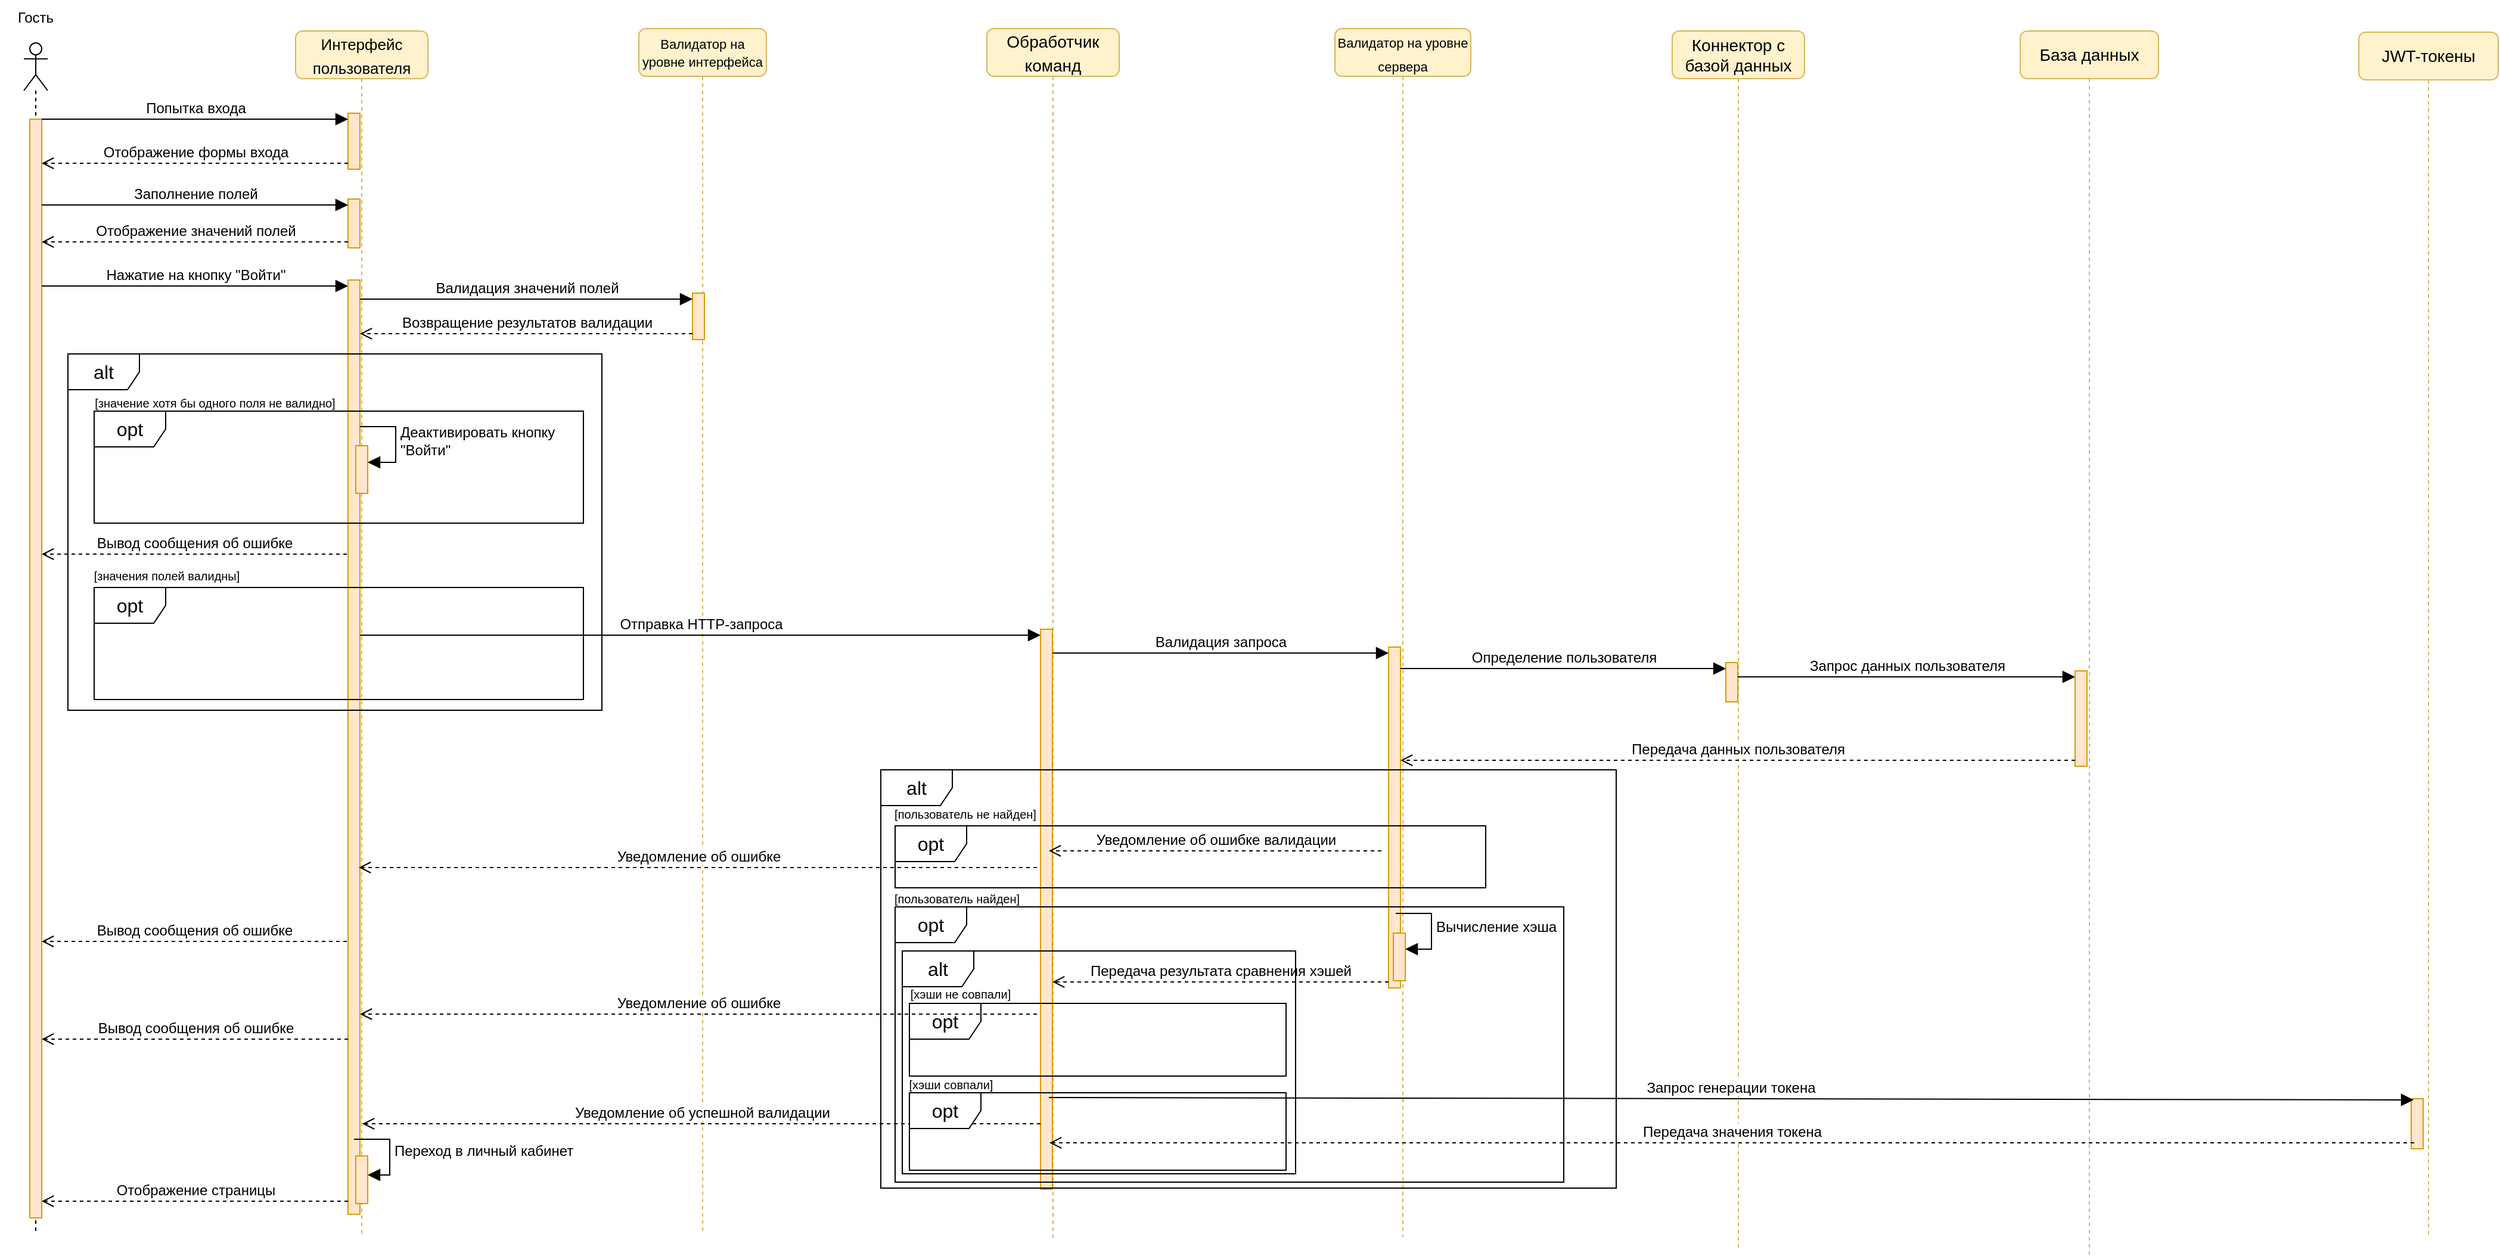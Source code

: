 <mxfile version="24.0.7" type="device">
  <diagram name="Страница — 1" id="kF0EPSP_DVAli1l86mHS">
    <mxGraphModel dx="888" dy="647" grid="0" gridSize="10" guides="1" tooltips="1" connect="1" arrows="1" fold="1" page="0" pageScale="1" pageWidth="827" pageHeight="1169" math="0" shadow="0">
      <root>
        <mxCell id="0" />
        <mxCell id="1" parent="0" />
        <mxCell id="QwzSk42xVicqDJRy7m8V-15" value="&lt;font style=&quot;font-size: 13px;&quot;&gt;Интерфейс пользователя&lt;/font&gt;" style="shape=umlLifeline;perimeter=lifelinePerimeter;whiteSpace=wrap;html=1;container=1;dropTarget=0;collapsible=0;recursiveResize=0;outlineConnect=0;portConstraint=eastwest;newEdgeStyle={&quot;curved&quot;:0,&quot;rounded&quot;:0};fontSize=16;fillColor=#fff2cc;strokeColor=#d6b656;rounded=1;" parent="1" vertex="1">
          <mxGeometry x="-91" y="-86" width="111" height="1010" as="geometry" />
        </mxCell>
        <mxCell id="QwzSk42xVicqDJRy7m8V-24" value="" style="html=1;points=[[0,0,0,0,5],[0,1,0,0,-5],[1,0,0,0,5],[1,1,0,0,-5]];perimeter=orthogonalPerimeter;outlineConnect=0;targetShapes=umlLifeline;portConstraint=eastwest;newEdgeStyle={&quot;curved&quot;:0,&quot;rounded&quot;:0};fontSize=16;fillColor=#ffe6cc;strokeColor=#d79b00;" parent="QwzSk42xVicqDJRy7m8V-15" vertex="1">
          <mxGeometry x="44" y="69" width="10" height="47" as="geometry" />
        </mxCell>
        <mxCell id="QwzSk42xVicqDJRy7m8V-27" value="" style="html=1;points=[[0,0,0,0,5],[0,1,0,0,-5],[1,0,0,0,5],[1,1,0,0,-5]];perimeter=orthogonalPerimeter;outlineConnect=0;targetShapes=umlLifeline;portConstraint=eastwest;newEdgeStyle={&quot;curved&quot;:0,&quot;rounded&quot;:0};fontSize=16;fillColor=#ffe6cc;strokeColor=#d79b00;" parent="QwzSk42xVicqDJRy7m8V-15" vertex="1">
          <mxGeometry x="44" y="141" width="10" height="41" as="geometry" />
        </mxCell>
        <mxCell id="QwzSk42xVicqDJRy7m8V-41" value="" style="html=1;points=[[0,0,0,0,5],[0,1,0,0,-5],[1,0,0,0,5],[1,1,0,0,-5]];perimeter=orthogonalPerimeter;outlineConnect=0;targetShapes=umlLifeline;portConstraint=eastwest;newEdgeStyle={&quot;curved&quot;:0,&quot;rounded&quot;:0};fontSize=16;fillColor=#ffe6cc;strokeColor=#d79b00;" parent="QwzSk42xVicqDJRy7m8V-15" vertex="1">
          <mxGeometry x="44" y="209" width="10" height="784" as="geometry" />
        </mxCell>
        <mxCell id="QwzSk42xVicqDJRy7m8V-45" value="" style="html=1;points=[[0,0,0,0,5],[0,1,0,0,-5],[1,0,0,0,5],[1,1,0,0,-5]];perimeter=orthogonalPerimeter;outlineConnect=0;targetShapes=umlLifeline;portConstraint=eastwest;newEdgeStyle={&quot;curved&quot;:0,&quot;rounded&quot;:0};fontSize=16;fillColor=#ffe6cc;strokeColor=#d79b00;" parent="QwzSk42xVicqDJRy7m8V-15" vertex="1">
          <mxGeometry x="50.5" y="348" width="10" height="40" as="geometry" />
        </mxCell>
        <mxCell id="QwzSk42xVicqDJRy7m8V-46" value="Деактивировать кнопку &lt;br&gt;&quot;Войти&quot;" style="html=1;align=left;spacingLeft=2;endArrow=block;rounded=0;edgeStyle=orthogonalEdgeStyle;curved=0;rounded=0;fontSize=12;startSize=8;endSize=8;" parent="QwzSk42xVicqDJRy7m8V-15" target="QwzSk42xVicqDJRy7m8V-45" edge="1">
          <mxGeometry relative="1" as="geometry">
            <mxPoint x="54" y="332" as="sourcePoint" />
            <Array as="points">
              <mxPoint x="84" y="362" />
            </Array>
          </mxGeometry>
        </mxCell>
        <mxCell id="QwzSk42xVicqDJRy7m8V-113" value="" style="html=1;points=[[0,0,0,0,5],[0,1,0,0,-5],[1,0,0,0,5],[1,1,0,0,-5]];perimeter=orthogonalPerimeter;outlineConnect=0;targetShapes=umlLifeline;portConstraint=eastwest;newEdgeStyle={&quot;curved&quot;:0,&quot;rounded&quot;:0};fontSize=16;fillColor=#ffe6cc;strokeColor=#d79b00;" parent="QwzSk42xVicqDJRy7m8V-15" vertex="1">
          <mxGeometry x="50.5" y="944" width="10" height="40" as="geometry" />
        </mxCell>
        <mxCell id="QwzSk42xVicqDJRy7m8V-114" value="Переход в личный кабинет" style="html=1;align=left;spacingLeft=2;endArrow=block;rounded=0;edgeStyle=orthogonalEdgeStyle;curved=0;rounded=0;fontSize=12;startSize=8;endSize=8;" parent="QwzSk42xVicqDJRy7m8V-15" target="QwzSk42xVicqDJRy7m8V-113" edge="1">
          <mxGeometry relative="1" as="geometry">
            <mxPoint x="49" y="930" as="sourcePoint" />
            <Array as="points">
              <mxPoint x="79" y="960" />
            </Array>
          </mxGeometry>
        </mxCell>
        <mxCell id="QwzSk42xVicqDJRy7m8V-16" value="" style="shape=umlLifeline;perimeter=lifelinePerimeter;whiteSpace=wrap;html=1;container=1;dropTarget=0;collapsible=0;recursiveResize=0;outlineConnect=0;portConstraint=eastwest;newEdgeStyle={&quot;curved&quot;:0,&quot;rounded&quot;:0};participant=umlActor;fontSize=16;size=40;" parent="1" vertex="1">
          <mxGeometry x="-319" y="-76" width="20" height="997" as="geometry" />
        </mxCell>
        <mxCell id="QwzSk42xVicqDJRy7m8V-23" value="" style="html=1;points=[[0,0,0,0,5],[0,1,0,0,-5],[1,0,0,0,5],[1,1,0,0,-5]];perimeter=orthogonalPerimeter;outlineConnect=0;targetShapes=umlLifeline;portConstraint=eastwest;newEdgeStyle={&quot;curved&quot;:0,&quot;rounded&quot;:0};fontSize=16;fillColor=#ffe6cc;strokeColor=#d79b00;" parent="QwzSk42xVicqDJRy7m8V-16" vertex="1">
          <mxGeometry x="5" y="64" width="10" height="922" as="geometry" />
        </mxCell>
        <mxCell id="QwzSk42xVicqDJRy7m8V-17" value="&lt;font style=&quot;font-size: 11px;&quot;&gt;Валидатор на уровне интерфейса&lt;/font&gt;" style="shape=umlLifeline;perimeter=lifelinePerimeter;whiteSpace=wrap;html=1;container=1;dropTarget=0;collapsible=0;recursiveResize=0;outlineConnect=0;portConstraint=eastwest;newEdgeStyle={&quot;curved&quot;:0,&quot;rounded&quot;:0};fontSize=12;fillColor=#fff2cc;strokeColor=#d6b656;rounded=1;" parent="1" vertex="1">
          <mxGeometry x="197" y="-88" width="107" height="1009" as="geometry" />
        </mxCell>
        <mxCell id="QwzSk42xVicqDJRy7m8V-33" value="" style="html=1;points=[[0,0,0,0,5],[0,1,0,0,-5],[1,0,0,0,5],[1,1,0,0,-5]];perimeter=orthogonalPerimeter;outlineConnect=0;targetShapes=umlLifeline;portConstraint=eastwest;newEdgeStyle={&quot;curved&quot;:0,&quot;rounded&quot;:0};fontSize=16;fillColor=#ffe6cc;strokeColor=#d79b00;" parent="QwzSk42xVicqDJRy7m8V-17" vertex="1">
          <mxGeometry x="45" y="222" width="10" height="39" as="geometry" />
        </mxCell>
        <mxCell id="QwzSk42xVicqDJRy7m8V-18" value="&lt;font style=&quot;font-size: 14px;&quot;&gt;Обработчик команд&lt;/font&gt;" style="shape=umlLifeline;perimeter=lifelinePerimeter;whiteSpace=wrap;html=1;container=1;dropTarget=0;collapsible=0;recursiveResize=0;outlineConnect=0;portConstraint=eastwest;newEdgeStyle={&quot;curved&quot;:0,&quot;rounded&quot;:0};fontSize=16;fillColor=#fff2cc;strokeColor=#d6b656;rounded=1;" parent="1" vertex="1">
          <mxGeometry x="489" y="-88" width="111" height="1015" as="geometry" />
        </mxCell>
        <mxCell id="QwzSk42xVicqDJRy7m8V-47" value="" style="html=1;points=[[0,0,0,0,5],[0,1,0,0,-5],[1,0,0,0,5],[1,1,0,0,-5]];perimeter=orthogonalPerimeter;outlineConnect=0;targetShapes=umlLifeline;portConstraint=eastwest;newEdgeStyle={&quot;curved&quot;:0,&quot;rounded&quot;:0};fontSize=16;fillColor=#ffe6cc;strokeColor=#d79b00;" parent="QwzSk42xVicqDJRy7m8V-18" vertex="1">
          <mxGeometry x="45" y="504" width="10" height="470" as="geometry" />
        </mxCell>
        <mxCell id="QwzSk42xVicqDJRy7m8V-49" value="Уведомление об успешной валидации" style="html=1;verticalAlign=bottom;endArrow=open;dashed=1;endSize=8;curved=0;rounded=0;exitX=0;exitY=1;exitDx=0;exitDy=-5;fontSize=12;" parent="QwzSk42xVicqDJRy7m8V-18" edge="1">
          <mxGeometry relative="1" as="geometry">
            <mxPoint x="-524" y="919.0" as="targetPoint" />
            <mxPoint x="45" y="919.0" as="sourcePoint" />
          </mxGeometry>
        </mxCell>
        <mxCell id="QwzSk42xVicqDJRy7m8V-19" value="&lt;font style=&quot;font-size: 11px;&quot;&gt;Валидатор на уровне сервера&lt;/font&gt;" style="shape=umlLifeline;perimeter=lifelinePerimeter;whiteSpace=wrap;html=1;container=1;dropTarget=0;collapsible=0;recursiveResize=0;outlineConnect=0;portConstraint=eastwest;newEdgeStyle={&quot;curved&quot;:0,&quot;rounded&quot;:0};fontSize=16;fillColor=#fff2cc;strokeColor=#d6b656;rounded=1;" parent="1" vertex="1">
          <mxGeometry x="781" y="-88" width="114" height="1014" as="geometry" />
        </mxCell>
        <mxCell id="QwzSk42xVicqDJRy7m8V-50" value="" style="html=1;points=[[0,0,0,0,5],[0,1,0,0,-5],[1,0,0,0,5],[1,1,0,0,-5]];perimeter=orthogonalPerimeter;outlineConnect=0;targetShapes=umlLifeline;portConstraint=eastwest;newEdgeStyle={&quot;curved&quot;:0,&quot;rounded&quot;:0};fontSize=16;fillColor=#ffe6cc;strokeColor=#d79b00;" parent="QwzSk42xVicqDJRy7m8V-19" vertex="1">
          <mxGeometry x="45" y="519" width="10" height="286" as="geometry" />
        </mxCell>
        <mxCell id="QwzSk42xVicqDJRy7m8V-52" value="Передача результата сравнения хэшей" style="html=1;verticalAlign=bottom;endArrow=open;dashed=1;endSize=8;curved=0;rounded=0;exitX=0;exitY=1;exitDx=0;exitDy=-5;fontSize=12;" parent="QwzSk42xVicqDJRy7m8V-19" target="QwzSk42xVicqDJRy7m8V-47" edge="1">
          <mxGeometry relative="1" as="geometry">
            <mxPoint x="-81" y="800" as="targetPoint" />
            <mxPoint x="45" y="800.0" as="sourcePoint" />
          </mxGeometry>
        </mxCell>
        <mxCell id="QwzSk42xVicqDJRy7m8V-80" value="" style="html=1;points=[[0,0,0,0,5],[0,1,0,0,-5],[1,0,0,0,5],[1,1,0,0,-5]];perimeter=orthogonalPerimeter;outlineConnect=0;targetShapes=umlLifeline;portConstraint=eastwest;newEdgeStyle={&quot;curved&quot;:0,&quot;rounded&quot;:0};fontSize=16;fillColor=#ffe6cc;strokeColor=#d79b00;" parent="QwzSk42xVicqDJRy7m8V-19" vertex="1">
          <mxGeometry x="49" y="759" width="10" height="40" as="geometry" />
        </mxCell>
        <mxCell id="QwzSk42xVicqDJRy7m8V-20" value="Коннектор с базой данных" style="shape=umlLifeline;perimeter=lifelinePerimeter;whiteSpace=wrap;html=1;container=1;dropTarget=0;collapsible=0;recursiveResize=0;outlineConnect=0;portConstraint=eastwest;newEdgeStyle={&quot;curved&quot;:0,&quot;rounded&quot;:0};fontSize=14;rounded=1;fillColor=#fff2cc;strokeColor=#d6b656;" parent="1" vertex="1">
          <mxGeometry x="1064" y="-86" width="111" height="1022" as="geometry" />
        </mxCell>
        <mxCell id="QwzSk42xVicqDJRy7m8V-56" value="" style="html=1;points=[[0,0,0,0,5],[0,1,0,0,-5],[1,0,0,0,5],[1,1,0,0,-5]];perimeter=orthogonalPerimeter;outlineConnect=0;targetShapes=umlLifeline;portConstraint=eastwest;newEdgeStyle={&quot;curved&quot;:0,&quot;rounded&quot;:0};fontSize=16;fillColor=#ffe6cc;strokeColor=#d79b00;" parent="QwzSk42xVicqDJRy7m8V-20" vertex="1">
          <mxGeometry x="45" y="530" width="10" height="33" as="geometry" />
        </mxCell>
        <mxCell id="QwzSk42xVicqDJRy7m8V-21" value="База данных" style="shape=umlLifeline;perimeter=lifelinePerimeter;whiteSpace=wrap;html=1;container=1;dropTarget=0;collapsible=0;recursiveResize=0;outlineConnect=0;portConstraint=eastwest;newEdgeStyle={&quot;curved&quot;:0,&quot;rounded&quot;:0};fontSize=14;rounded=1;fillColor=#fff2cc;strokeColor=#d6b656;" parent="1" vertex="1">
          <mxGeometry x="1356" y="-86" width="116" height="1029" as="geometry" />
        </mxCell>
        <mxCell id="QwzSk42xVicqDJRy7m8V-59" value="" style="html=1;points=[[0,0,0,0,5],[0,1,0,0,-5],[1,0,0,0,5],[1,1,0,0,-5]];perimeter=orthogonalPerimeter;outlineConnect=0;targetShapes=umlLifeline;portConstraint=eastwest;newEdgeStyle={&quot;curved&quot;:0,&quot;rounded&quot;:0};fontSize=16;fillColor=#ffe6cc;strokeColor=#d79b00;" parent="QwzSk42xVicqDJRy7m8V-21" vertex="1">
          <mxGeometry x="46" y="537" width="10" height="80" as="geometry" />
        </mxCell>
        <mxCell id="QwzSk42xVicqDJRy7m8V-22" value="JWT-токены" style="shape=umlLifeline;perimeter=lifelinePerimeter;whiteSpace=wrap;html=1;container=1;dropTarget=0;collapsible=0;recursiveResize=0;outlineConnect=0;portConstraint=eastwest;newEdgeStyle={&quot;curved&quot;:0,&quot;rounded&quot;:0};fontSize=14;fillColor=#fff2cc;strokeColor=#d6b656;rounded=1;" parent="1" vertex="1">
          <mxGeometry x="1640" y="-85" width="117" height="1012" as="geometry" />
        </mxCell>
        <mxCell id="QwzSk42xVicqDJRy7m8V-92" value="" style="html=1;points=[[0,0,0,0,5],[0,1,0,0,-5],[1,0,0,0,5],[1,1,0,0,-5]];perimeter=orthogonalPerimeter;outlineConnect=0;targetShapes=umlLifeline;portConstraint=eastwest;newEdgeStyle={&quot;curved&quot;:0,&quot;rounded&quot;:0};fontSize=16;fillColor=#ffe6cc;strokeColor=#d79b00;" parent="QwzSk42xVicqDJRy7m8V-22" vertex="1">
          <mxGeometry x="44" y="895" width="10" height="42" as="geometry" />
        </mxCell>
        <mxCell id="QwzSk42xVicqDJRy7m8V-26" value="Отображение формы входа" style="html=1;verticalAlign=bottom;endArrow=open;dashed=1;endSize=8;curved=0;rounded=0;exitX=0;exitY=1;exitDx=0;exitDy=-5;fontSize=12;" parent="1" source="QwzSk42xVicqDJRy7m8V-24" target="QwzSk42xVicqDJRy7m8V-23" edge="1">
          <mxGeometry relative="1" as="geometry">
            <mxPoint x="-118" y="63" as="targetPoint" />
          </mxGeometry>
        </mxCell>
        <mxCell id="QwzSk42xVicqDJRy7m8V-25" value="Попытка входа" style="html=1;verticalAlign=bottom;endArrow=block;curved=0;rounded=0;entryX=0;entryY=0;entryDx=0;entryDy=5;fontSize=12;startSize=8;endSize=8;" parent="1" source="QwzSk42xVicqDJRy7m8V-23" target="QwzSk42xVicqDJRy7m8V-24" edge="1">
          <mxGeometry relative="1" as="geometry">
            <mxPoint x="-118" y="-7" as="sourcePoint" />
          </mxGeometry>
        </mxCell>
        <mxCell id="QwzSk42xVicqDJRy7m8V-29" value="Отображение значений полей" style="html=1;verticalAlign=bottom;endArrow=open;dashed=1;endSize=8;curved=0;rounded=0;exitX=0;exitY=1;exitDx=0;exitDy=-5;fontSize=12;" parent="1" source="QwzSk42xVicqDJRy7m8V-27" target="QwzSk42xVicqDJRy7m8V-23" edge="1">
          <mxGeometry relative="1" as="geometry">
            <mxPoint x="-285" y="349" as="targetPoint" />
          </mxGeometry>
        </mxCell>
        <mxCell id="QwzSk42xVicqDJRy7m8V-28" value="Заполнение полей" style="html=1;verticalAlign=bottom;endArrow=block;curved=0;rounded=0;entryX=0;entryY=0;entryDx=0;entryDy=5;fontSize=12;startSize=8;endSize=8;" parent="1" source="QwzSk42xVicqDJRy7m8V-23" target="QwzSk42xVicqDJRy7m8V-27" edge="1">
          <mxGeometry relative="1" as="geometry">
            <mxPoint x="-118" y="65" as="sourcePoint" />
          </mxGeometry>
        </mxCell>
        <mxCell id="QwzSk42xVicqDJRy7m8V-34" value="Валидация значений полей" style="html=1;verticalAlign=bottom;endArrow=block;curved=0;rounded=0;entryX=0;entryY=0;entryDx=0;entryDy=5;fontSize=12;startSize=8;endSize=8;" parent="1" source="QwzSk42xVicqDJRy7m8V-41" target="QwzSk42xVicqDJRy7m8V-33" edge="1">
          <mxGeometry relative="1" as="geometry">
            <mxPoint x="-14" y="146" as="sourcePoint" />
          </mxGeometry>
        </mxCell>
        <mxCell id="QwzSk42xVicqDJRy7m8V-35" value="Возвращение результатов валидации" style="html=1;verticalAlign=bottom;endArrow=open;dashed=1;endSize=8;curved=0;rounded=0;exitX=0;exitY=1;exitDx=0;exitDy=-5;fontSize=12;" parent="1" source="QwzSk42xVicqDJRy7m8V-33" target="QwzSk42xVicqDJRy7m8V-41" edge="1">
          <mxGeometry relative="1" as="geometry">
            <mxPoint x="-19" y="175" as="targetPoint" />
          </mxGeometry>
        </mxCell>
        <mxCell id="QwzSk42xVicqDJRy7m8V-36" value="alt" style="shape=umlFrame;whiteSpace=wrap;html=1;pointerEvents=0;fontSize=16;" parent="1" vertex="1">
          <mxGeometry x="-282" y="185" width="448" height="299" as="geometry" />
        </mxCell>
        <mxCell id="QwzSk42xVicqDJRy7m8V-37" value="opt" style="shape=umlFrame;whiteSpace=wrap;html=1;pointerEvents=0;fontSize=16;" parent="1" vertex="1">
          <mxGeometry x="-260" y="233" width="410.5" height="94" as="geometry" />
        </mxCell>
        <mxCell id="QwzSk42xVicqDJRy7m8V-38" value="opt" style="shape=umlFrame;whiteSpace=wrap;html=1;pointerEvents=0;fontSize=16;" parent="1" vertex="1">
          <mxGeometry x="-260" y="381" width="410.5" height="94" as="geometry" />
        </mxCell>
        <mxCell id="QwzSk42xVicqDJRy7m8V-39" value="&lt;font style=&quot;font-size: 10px;&quot;&gt;[значения полей валидны]&lt;/font&gt;" style="text;strokeColor=none;fillColor=none;html=1;align=center;verticalAlign=middle;whiteSpace=wrap;rounded=0;fontSize=16;" parent="1" vertex="1">
          <mxGeometry x="-266" y="360" width="134" height="18" as="geometry" />
        </mxCell>
        <mxCell id="QwzSk42xVicqDJRy7m8V-43" value="Вывод сообщения об ошибке" style="html=1;verticalAlign=bottom;endArrow=open;dashed=1;endSize=8;curved=0;rounded=0;fontSize=12;" parent="1" edge="1">
          <mxGeometry relative="1" as="geometry">
            <mxPoint x="-304" y="353" as="targetPoint" />
            <mxPoint x="-48" y="353" as="sourcePoint" />
          </mxGeometry>
        </mxCell>
        <mxCell id="QwzSk42xVicqDJRy7m8V-42" value="Нажатие на кнопку &quot;Войти&quot;" style="html=1;verticalAlign=bottom;endArrow=block;curved=0;rounded=0;entryX=0;entryY=0;entryDx=0;entryDy=5;fontSize=12;startSize=8;endSize=8;" parent="1" source="QwzSk42xVicqDJRy7m8V-23" target="QwzSk42xVicqDJRy7m8V-41" edge="1">
          <mxGeometry relative="1" as="geometry">
            <mxPoint x="-118" y="133" as="sourcePoint" />
          </mxGeometry>
        </mxCell>
        <mxCell id="QwzSk42xVicqDJRy7m8V-44" value="&lt;font style=&quot;font-size: 10px;&quot;&gt;[значение хотя бы одного поля не валидно]&lt;/font&gt;" style="text;strokeColor=none;fillColor=none;html=1;align=center;verticalAlign=middle;whiteSpace=wrap;rounded=0;fontSize=16;" parent="1" vertex="1">
          <mxGeometry x="-263" y="215" width="209" height="18" as="geometry" />
        </mxCell>
        <mxCell id="QwzSk42xVicqDJRy7m8V-48" value="Отправка HTTP-запроса" style="html=1;verticalAlign=bottom;endArrow=block;curved=0;rounded=0;entryX=0;entryY=0;entryDx=0;entryDy=5;fontSize=12;startSize=8;endSize=8;" parent="1" source="QwzSk42xVicqDJRy7m8V-41" target="QwzSk42xVicqDJRy7m8V-47" edge="1">
          <mxGeometry relative="1" as="geometry">
            <mxPoint x="461" y="428" as="sourcePoint" />
          </mxGeometry>
        </mxCell>
        <mxCell id="QwzSk42xVicqDJRy7m8V-51" value="Валидация запроса" style="html=1;verticalAlign=bottom;endArrow=block;curved=0;rounded=0;entryX=0;entryY=0;entryDx=0;entryDy=5;fontSize=12;startSize=8;endSize=8;" parent="1" source="QwzSk42xVicqDJRy7m8V-47" target="QwzSk42xVicqDJRy7m8V-50" edge="1">
          <mxGeometry relative="1" as="geometry">
            <mxPoint x="750" y="443" as="sourcePoint" />
          </mxGeometry>
        </mxCell>
        <mxCell id="QwzSk42xVicqDJRy7m8V-57" value="Определение пользователя" style="html=1;verticalAlign=bottom;endArrow=block;curved=0;rounded=0;entryX=0;entryY=0;entryDx=0;entryDy=5;fontSize=12;startSize=8;endSize=8;" parent="1" source="QwzSk42xVicqDJRy7m8V-50" target="QwzSk42xVicqDJRy7m8V-56" edge="1">
          <mxGeometry x="0.004" relative="1" as="geometry">
            <mxPoint x="1039" y="454" as="sourcePoint" />
            <mxPoint as="offset" />
          </mxGeometry>
        </mxCell>
        <mxCell id="QwzSk42xVicqDJRy7m8V-60" value="Запрос данных пользователя" style="html=1;verticalAlign=bottom;endArrow=block;curved=0;rounded=0;entryX=0;entryY=0;entryDx=0;entryDy=5;fontSize=12;startSize=8;endSize=8;" parent="1" source="QwzSk42xVicqDJRy7m8V-56" target="QwzSk42xVicqDJRy7m8V-59" edge="1">
          <mxGeometry relative="1" as="geometry">
            <mxPoint x="1329" y="461" as="sourcePoint" />
          </mxGeometry>
        </mxCell>
        <mxCell id="QwzSk42xVicqDJRy7m8V-61" value="Передача данных пользователя" style="html=1;verticalAlign=bottom;endArrow=open;dashed=1;endSize=8;curved=0;rounded=0;exitX=0;exitY=1;exitDx=0;exitDy=-5;fontSize=12;" parent="1" source="QwzSk42xVicqDJRy7m8V-59" target="QwzSk42xVicqDJRy7m8V-50" edge="1">
          <mxGeometry relative="1" as="geometry">
            <mxPoint x="1329" y="531" as="targetPoint" />
          </mxGeometry>
        </mxCell>
        <mxCell id="QwzSk42xVicqDJRy7m8V-67" value="alt" style="shape=umlFrame;whiteSpace=wrap;html=1;pointerEvents=0;fontSize=16;" parent="1" vertex="1">
          <mxGeometry x="400" y="534" width="617" height="351" as="geometry" />
        </mxCell>
        <mxCell id="QwzSk42xVicqDJRy7m8V-68" value="opt" style="shape=umlFrame;whiteSpace=wrap;html=1;pointerEvents=0;fontSize=16;" parent="1" vertex="1">
          <mxGeometry x="412" y="581" width="495.5" height="52" as="geometry" />
        </mxCell>
        <mxCell id="QwzSk42xVicqDJRy7m8V-71" value="opt" style="shape=umlFrame;whiteSpace=wrap;html=1;pointerEvents=0;fontSize=16;" parent="1" vertex="1">
          <mxGeometry x="412" y="649" width="561" height="231" as="geometry" />
        </mxCell>
        <mxCell id="QwzSk42xVicqDJRy7m8V-72" value="Уведомление об ошибке валидации" style="html=1;verticalAlign=bottom;endArrow=open;dashed=1;endSize=8;curved=0;rounded=0;fontSize=12;" parent="1" edge="1">
          <mxGeometry relative="1" as="geometry">
            <mxPoint x="541" y="602" as="targetPoint" />
            <mxPoint x="820" y="602" as="sourcePoint" />
          </mxGeometry>
        </mxCell>
        <mxCell id="QwzSk42xVicqDJRy7m8V-73" value="Уведомление об ошибке" style="html=1;verticalAlign=bottom;endArrow=open;dashed=1;endSize=8;curved=0;rounded=0;fontSize=12;" parent="1" edge="1">
          <mxGeometry relative="1" as="geometry">
            <mxPoint x="-38" y="616" as="targetPoint" />
            <mxPoint x="531" y="616" as="sourcePoint" />
          </mxGeometry>
        </mxCell>
        <mxCell id="QwzSk42xVicqDJRy7m8V-77" value="Вывод сообщения об ошибке" style="html=1;verticalAlign=bottom;endArrow=open;dashed=1;endSize=8;curved=0;rounded=0;exitX=0;exitY=1;exitDx=0;exitDy=-5;fontSize=12;" parent="1" target="QwzSk42xVicqDJRy7m8V-23" edge="1">
          <mxGeometry relative="1" as="geometry">
            <mxPoint x="-118" y="678" as="targetPoint" />
            <mxPoint x="-48" y="678" as="sourcePoint" />
          </mxGeometry>
        </mxCell>
        <mxCell id="QwzSk42xVicqDJRy7m8V-78" value="&lt;font style=&quot;font-size: 10px;&quot;&gt;[пользователь не найден]&lt;/font&gt;" style="text;strokeColor=none;fillColor=none;html=1;align=center;verticalAlign=middle;whiteSpace=wrap;rounded=0;fontSize=16;" parent="1" vertex="1">
          <mxGeometry x="404" y="560" width="134" height="18" as="geometry" />
        </mxCell>
        <mxCell id="QwzSk42xVicqDJRy7m8V-79" value="&lt;font style=&quot;font-size: 10px;&quot;&gt;[пользователь найден]&lt;/font&gt;" style="text;strokeColor=none;fillColor=none;html=1;align=center;verticalAlign=middle;whiteSpace=wrap;rounded=0;fontSize=16;" parent="1" vertex="1">
          <mxGeometry x="397" y="631" width="134" height="18" as="geometry" />
        </mxCell>
        <mxCell id="QwzSk42xVicqDJRy7m8V-81" value="Вычисление хэша" style="html=1;align=left;spacingLeft=2;endArrow=block;rounded=0;edgeStyle=orthogonalEdgeStyle;curved=0;rounded=0;fontSize=12;startSize=8;endSize=8;" parent="1" target="QwzSk42xVicqDJRy7m8V-80" edge="1">
          <mxGeometry relative="1" as="geometry">
            <mxPoint x="832" y="654.5" as="sourcePoint" />
            <Array as="points">
              <mxPoint x="862" y="684.5" />
            </Array>
          </mxGeometry>
        </mxCell>
        <mxCell id="QwzSk42xVicqDJRy7m8V-82" value="alt" style="shape=umlFrame;whiteSpace=wrap;html=1;pointerEvents=0;fontSize=16;" parent="1" vertex="1">
          <mxGeometry x="418" y="686" width="330" height="187" as="geometry" />
        </mxCell>
        <mxCell id="QwzSk42xVicqDJRy7m8V-83" value="opt" style="shape=umlFrame;whiteSpace=wrap;html=1;pointerEvents=0;fontSize=16;" parent="1" vertex="1">
          <mxGeometry x="424" y="730" width="316" height="61" as="geometry" />
        </mxCell>
        <mxCell id="QwzSk42xVicqDJRy7m8V-84" value="opt" style="shape=umlFrame;whiteSpace=wrap;html=1;pointerEvents=0;fontSize=16;" parent="1" vertex="1">
          <mxGeometry x="424" y="805" width="316" height="65" as="geometry" />
        </mxCell>
        <mxCell id="QwzSk42xVicqDJRy7m8V-85" value="&lt;font style=&quot;font-size: 10px;&quot;&gt;[хэши не совпали]&lt;/font&gt;" style="text;strokeColor=none;fillColor=none;html=1;align=center;verticalAlign=middle;whiteSpace=wrap;rounded=0;fontSize=16;" parent="1" vertex="1">
          <mxGeometry x="400" y="711" width="134" height="18" as="geometry" />
        </mxCell>
        <mxCell id="QwzSk42xVicqDJRy7m8V-86" value="&lt;font style=&quot;font-size: 10px;&quot;&gt;[хэши совпали]&lt;/font&gt;" style="text;strokeColor=none;fillColor=none;html=1;align=center;verticalAlign=middle;whiteSpace=wrap;rounded=0;fontSize=16;" parent="1" vertex="1">
          <mxGeometry x="392" y="787" width="134" height="18" as="geometry" />
        </mxCell>
        <mxCell id="QwzSk42xVicqDJRy7m8V-87" value="Уведомление об ошибке" style="html=1;verticalAlign=bottom;endArrow=open;dashed=1;endSize=8;curved=0;rounded=0;fontSize=12;" parent="1" edge="1">
          <mxGeometry relative="1" as="geometry">
            <mxPoint x="-37" y="739" as="targetPoint" />
            <mxPoint x="531" y="739" as="sourcePoint" />
          </mxGeometry>
        </mxCell>
        <mxCell id="QwzSk42xVicqDJRy7m8V-89" value="Вывод сообщения об ошибке" style="html=1;verticalAlign=bottom;endArrow=open;dashed=1;endSize=8;curved=0;rounded=0;fontSize=12;" parent="1" target="QwzSk42xVicqDJRy7m8V-23" edge="1">
          <mxGeometry relative="1" as="geometry">
            <mxPoint x="-298" y="764" as="targetPoint" />
            <mxPoint x="-47" y="760" as="sourcePoint" />
          </mxGeometry>
        </mxCell>
        <mxCell id="QwzSk42xVicqDJRy7m8V-93" value="Запрос генерации токена" style="html=1;verticalAlign=bottom;endArrow=block;curved=0;rounded=0;entryX=0;entryY=0;entryDx=0;entryDy=5;fontSize=12;startSize=8;endSize=8;" parent="1" edge="1">
          <mxGeometry relative="1" as="geometry">
            <mxPoint x="541" y="809" as="sourcePoint" />
            <mxPoint x="1686" y="811" as="targetPoint" />
          </mxGeometry>
        </mxCell>
        <mxCell id="QwzSk42xVicqDJRy7m8V-94" value="Передача значения токена" style="html=1;verticalAlign=bottom;endArrow=open;dashed=1;endSize=8;curved=0;rounded=0;exitX=0;exitY=1;exitDx=0;exitDy=-5;fontSize=12;" parent="1" edge="1">
          <mxGeometry relative="1" as="geometry">
            <mxPoint x="541.5" y="847" as="targetPoint" />
            <mxPoint x="1686.5" y="847" as="sourcePoint" />
          </mxGeometry>
        </mxCell>
        <mxCell id="QwzSk42xVicqDJRy7m8V-115" value="Отображение страницы" style="html=1;verticalAlign=bottom;endArrow=open;dashed=1;endSize=8;curved=0;rounded=0;fontSize=12;" parent="1" edge="1">
          <mxGeometry relative="1" as="geometry">
            <mxPoint x="-304" y="896" as="targetPoint" />
            <mxPoint x="-47" y="896" as="sourcePoint" />
          </mxGeometry>
        </mxCell>
        <mxCell id="2nR7u9NAHmMaoQ93L6aM-6" value="Гость" style="text;strokeColor=none;align=center;fillColor=none;html=1;verticalAlign=middle;whiteSpace=wrap;rounded=0;" vertex="1" parent="1">
          <mxGeometry x="-339" y="-112" width="60" height="30" as="geometry" />
        </mxCell>
      </root>
    </mxGraphModel>
  </diagram>
</mxfile>
